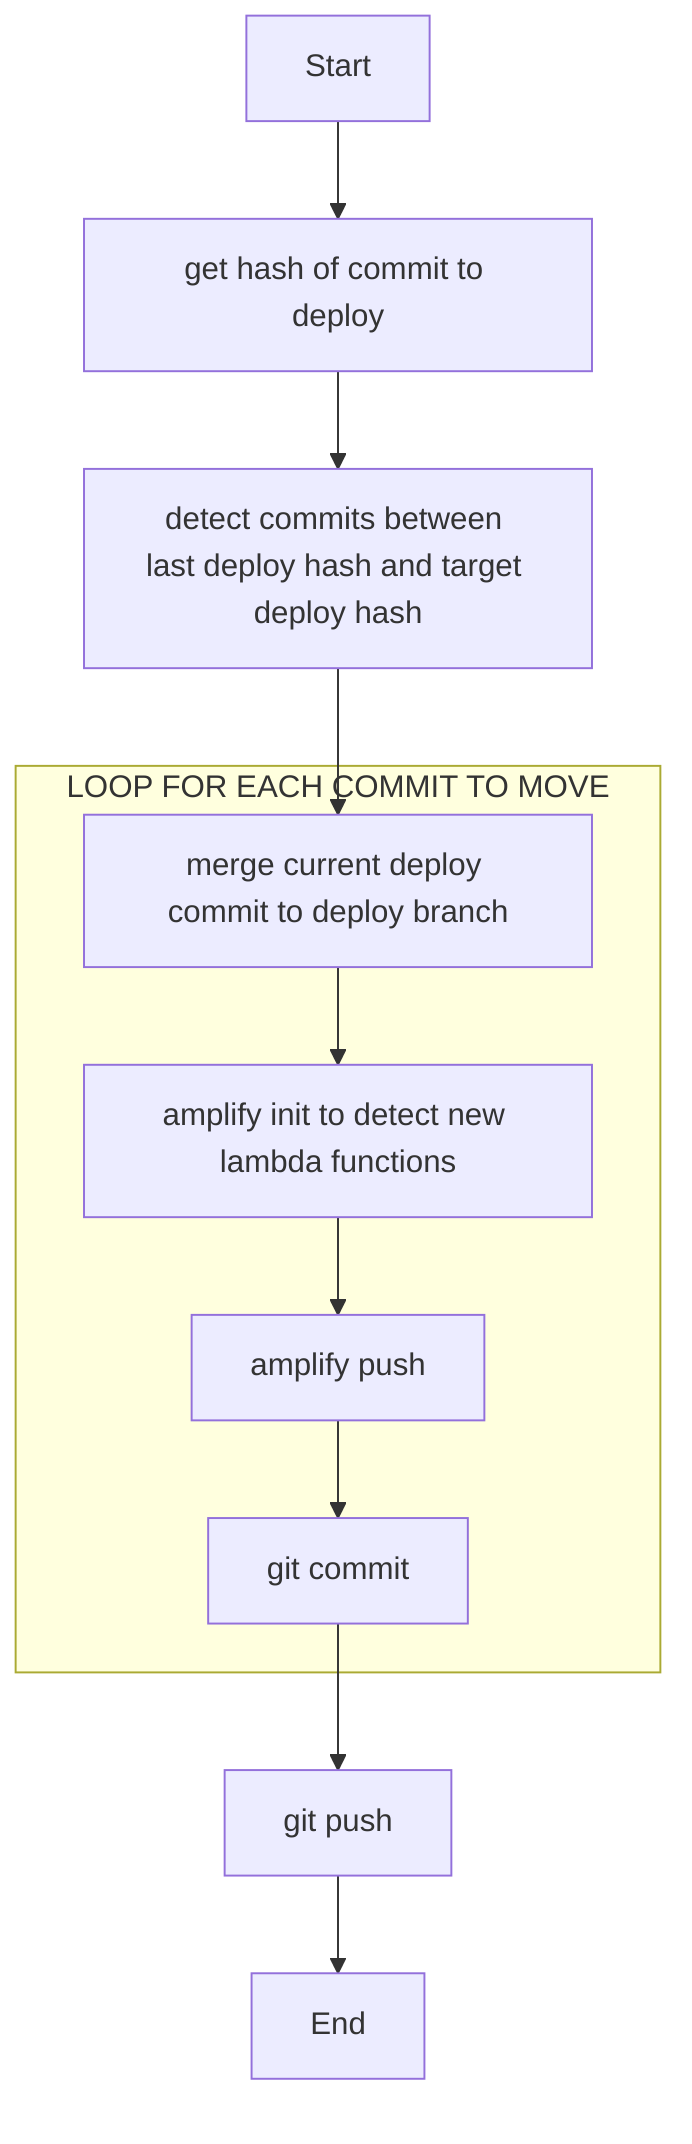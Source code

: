 flowchart TD
    A[Start] --> B[get hash of commit to deploy];
    B --> C[detect commits between last deploy hash and target deploy hash];
    C --> D[merge current deploy commit to deploy branch];
    subgraph LOOP FOR EACH COMMIT TO MOVE
    D --> E[amplify init to detect new lambda functions];
    E --> F[amplify push];
    F --> G[git commit];
    end
    G --> H[git push];
    H --> J[End];